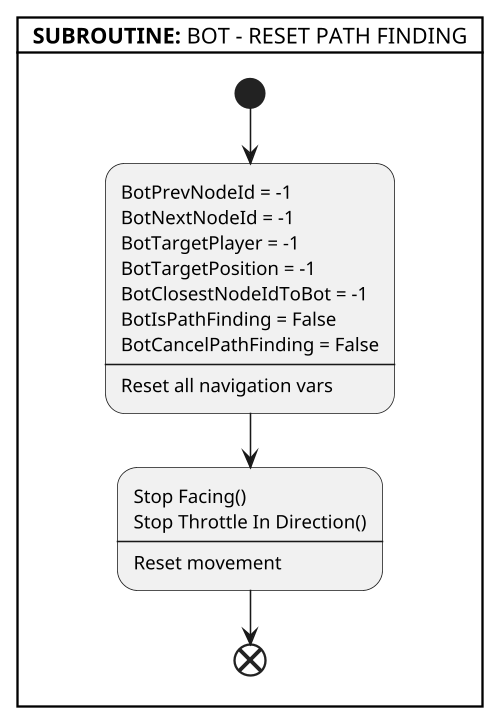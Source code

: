 @startuml

scale 500 width

card "**SUBROUTINE:** BOT - RESET PATH FINDING" {
    start
    :BotPrevNodeId = -1
    BotNextNodeId = -1
    BotTargetPlayer = -1
    BotTargetPosition = -1
    BotClosestNodeIdToBot = -1
    BotIsPathFinding = False
    BotCancelPathFinding = False
    ----
    Reset all navigation vars;

    :Stop Facing()
    Stop Throttle In Direction()
    ----
    Reset movement;
    end;
}

@enduml
